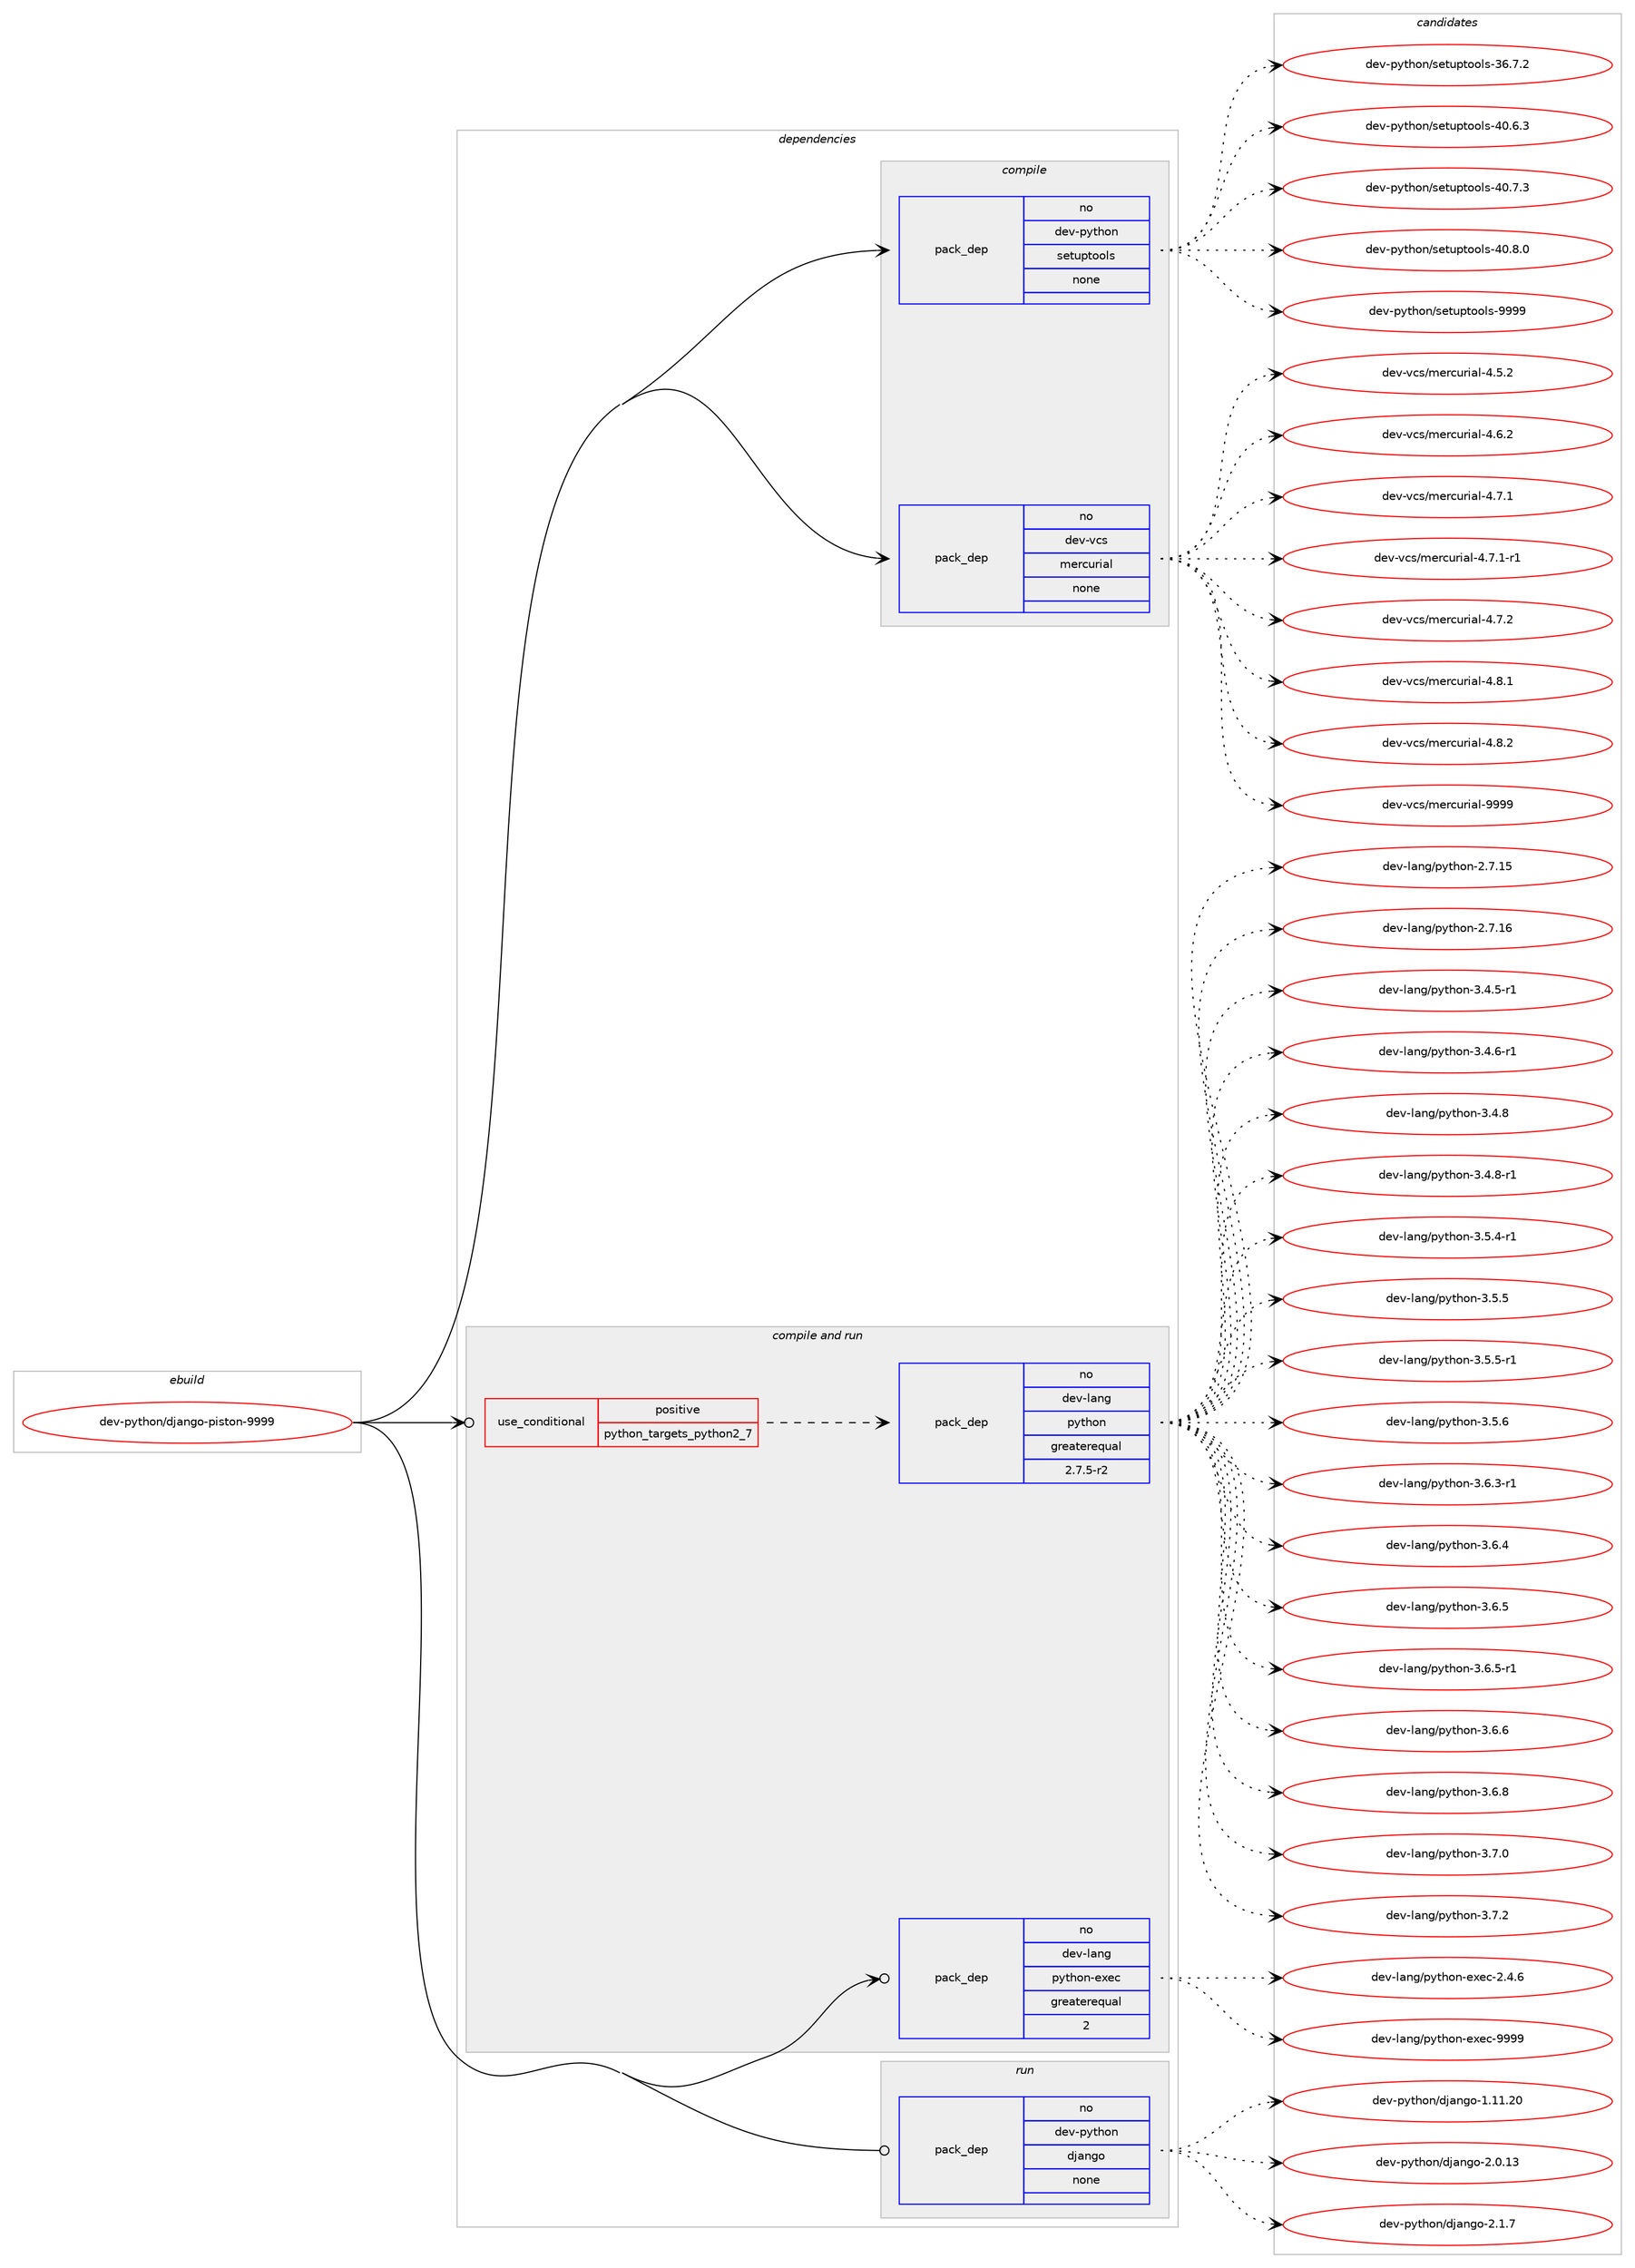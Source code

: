 digraph prolog {

# *************
# Graph options
# *************

newrank=true;
concentrate=true;
compound=true;
graph [rankdir=LR,fontname=Helvetica,fontsize=10,ranksep=1.5];#, ranksep=2.5, nodesep=0.2];
edge  [arrowhead=vee];
node  [fontname=Helvetica,fontsize=10];

# **********
# The ebuild
# **********

subgraph cluster_leftcol {
color=gray;
rank=same;
label=<<i>ebuild</i>>;
id [label="dev-python/django-piston-9999", color=red, width=4, href="../dev-python/django-piston-9999.svg"];
}

# ****************
# The dependencies
# ****************

subgraph cluster_midcol {
color=gray;
label=<<i>dependencies</i>>;
subgraph cluster_compile {
fillcolor="#eeeeee";
style=filled;
label=<<i>compile</i>>;
subgraph pack1009731 {
dependency1406396 [label=<<TABLE BORDER="0" CELLBORDER="1" CELLSPACING="0" CELLPADDING="4" WIDTH="220"><TR><TD ROWSPAN="6" CELLPADDING="30">pack_dep</TD></TR><TR><TD WIDTH="110">no</TD></TR><TR><TD>dev-python</TD></TR><TR><TD>setuptools</TD></TR><TR><TD>none</TD></TR><TR><TD></TD></TR></TABLE>>, shape=none, color=blue];
}
id:e -> dependency1406396:w [weight=20,style="solid",arrowhead="vee"];
subgraph pack1009732 {
dependency1406397 [label=<<TABLE BORDER="0" CELLBORDER="1" CELLSPACING="0" CELLPADDING="4" WIDTH="220"><TR><TD ROWSPAN="6" CELLPADDING="30">pack_dep</TD></TR><TR><TD WIDTH="110">no</TD></TR><TR><TD>dev-vcs</TD></TR><TR><TD>mercurial</TD></TR><TR><TD>none</TD></TR><TR><TD></TD></TR></TABLE>>, shape=none, color=blue];
}
id:e -> dependency1406397:w [weight=20,style="solid",arrowhead="vee"];
}
subgraph cluster_compileandrun {
fillcolor="#eeeeee";
style=filled;
label=<<i>compile and run</i>>;
subgraph cond373409 {
dependency1406398 [label=<<TABLE BORDER="0" CELLBORDER="1" CELLSPACING="0" CELLPADDING="4"><TR><TD ROWSPAN="3" CELLPADDING="10">use_conditional</TD></TR><TR><TD>positive</TD></TR><TR><TD>python_targets_python2_7</TD></TR></TABLE>>, shape=none, color=red];
subgraph pack1009733 {
dependency1406399 [label=<<TABLE BORDER="0" CELLBORDER="1" CELLSPACING="0" CELLPADDING="4" WIDTH="220"><TR><TD ROWSPAN="6" CELLPADDING="30">pack_dep</TD></TR><TR><TD WIDTH="110">no</TD></TR><TR><TD>dev-lang</TD></TR><TR><TD>python</TD></TR><TR><TD>greaterequal</TD></TR><TR><TD>2.7.5-r2</TD></TR></TABLE>>, shape=none, color=blue];
}
dependency1406398:e -> dependency1406399:w [weight=20,style="dashed",arrowhead="vee"];
}
id:e -> dependency1406398:w [weight=20,style="solid",arrowhead="odotvee"];
subgraph pack1009734 {
dependency1406400 [label=<<TABLE BORDER="0" CELLBORDER="1" CELLSPACING="0" CELLPADDING="4" WIDTH="220"><TR><TD ROWSPAN="6" CELLPADDING="30">pack_dep</TD></TR><TR><TD WIDTH="110">no</TD></TR><TR><TD>dev-lang</TD></TR><TR><TD>python-exec</TD></TR><TR><TD>greaterequal</TD></TR><TR><TD>2</TD></TR></TABLE>>, shape=none, color=blue];
}
id:e -> dependency1406400:w [weight=20,style="solid",arrowhead="odotvee"];
}
subgraph cluster_run {
fillcolor="#eeeeee";
style=filled;
label=<<i>run</i>>;
subgraph pack1009735 {
dependency1406401 [label=<<TABLE BORDER="0" CELLBORDER="1" CELLSPACING="0" CELLPADDING="4" WIDTH="220"><TR><TD ROWSPAN="6" CELLPADDING="30">pack_dep</TD></TR><TR><TD WIDTH="110">no</TD></TR><TR><TD>dev-python</TD></TR><TR><TD>django</TD></TR><TR><TD>none</TD></TR><TR><TD></TD></TR></TABLE>>, shape=none, color=blue];
}
id:e -> dependency1406401:w [weight=20,style="solid",arrowhead="odot"];
}
}

# **************
# The candidates
# **************

subgraph cluster_choices {
rank=same;
color=gray;
label=<<i>candidates</i>>;

subgraph choice1009731 {
color=black;
nodesep=1;
choice100101118451121211161041111104711510111611711211611111110811545515446554650 [label="dev-python/setuptools-36.7.2", color=red, width=4,href="../dev-python/setuptools-36.7.2.svg"];
choice100101118451121211161041111104711510111611711211611111110811545524846544651 [label="dev-python/setuptools-40.6.3", color=red, width=4,href="../dev-python/setuptools-40.6.3.svg"];
choice100101118451121211161041111104711510111611711211611111110811545524846554651 [label="dev-python/setuptools-40.7.3", color=red, width=4,href="../dev-python/setuptools-40.7.3.svg"];
choice100101118451121211161041111104711510111611711211611111110811545524846564648 [label="dev-python/setuptools-40.8.0", color=red, width=4,href="../dev-python/setuptools-40.8.0.svg"];
choice10010111845112121116104111110471151011161171121161111111081154557575757 [label="dev-python/setuptools-9999", color=red, width=4,href="../dev-python/setuptools-9999.svg"];
dependency1406396:e -> choice100101118451121211161041111104711510111611711211611111110811545515446554650:w [style=dotted,weight="100"];
dependency1406396:e -> choice100101118451121211161041111104711510111611711211611111110811545524846544651:w [style=dotted,weight="100"];
dependency1406396:e -> choice100101118451121211161041111104711510111611711211611111110811545524846554651:w [style=dotted,weight="100"];
dependency1406396:e -> choice100101118451121211161041111104711510111611711211611111110811545524846564648:w [style=dotted,weight="100"];
dependency1406396:e -> choice10010111845112121116104111110471151011161171121161111111081154557575757:w [style=dotted,weight="100"];
}
subgraph choice1009732 {
color=black;
nodesep=1;
choice1001011184511899115471091011149911711410597108455246534650 [label="dev-vcs/mercurial-4.5.2", color=red, width=4,href="../dev-vcs/mercurial-4.5.2.svg"];
choice1001011184511899115471091011149911711410597108455246544650 [label="dev-vcs/mercurial-4.6.2", color=red, width=4,href="../dev-vcs/mercurial-4.6.2.svg"];
choice1001011184511899115471091011149911711410597108455246554649 [label="dev-vcs/mercurial-4.7.1", color=red, width=4,href="../dev-vcs/mercurial-4.7.1.svg"];
choice10010111845118991154710910111499117114105971084552465546494511449 [label="dev-vcs/mercurial-4.7.1-r1", color=red, width=4,href="../dev-vcs/mercurial-4.7.1-r1.svg"];
choice1001011184511899115471091011149911711410597108455246554650 [label="dev-vcs/mercurial-4.7.2", color=red, width=4,href="../dev-vcs/mercurial-4.7.2.svg"];
choice1001011184511899115471091011149911711410597108455246564649 [label="dev-vcs/mercurial-4.8.1", color=red, width=4,href="../dev-vcs/mercurial-4.8.1.svg"];
choice1001011184511899115471091011149911711410597108455246564650 [label="dev-vcs/mercurial-4.8.2", color=red, width=4,href="../dev-vcs/mercurial-4.8.2.svg"];
choice10010111845118991154710910111499117114105971084557575757 [label="dev-vcs/mercurial-9999", color=red, width=4,href="../dev-vcs/mercurial-9999.svg"];
dependency1406397:e -> choice1001011184511899115471091011149911711410597108455246534650:w [style=dotted,weight="100"];
dependency1406397:e -> choice1001011184511899115471091011149911711410597108455246544650:w [style=dotted,weight="100"];
dependency1406397:e -> choice1001011184511899115471091011149911711410597108455246554649:w [style=dotted,weight="100"];
dependency1406397:e -> choice10010111845118991154710910111499117114105971084552465546494511449:w [style=dotted,weight="100"];
dependency1406397:e -> choice1001011184511899115471091011149911711410597108455246554650:w [style=dotted,weight="100"];
dependency1406397:e -> choice1001011184511899115471091011149911711410597108455246564649:w [style=dotted,weight="100"];
dependency1406397:e -> choice1001011184511899115471091011149911711410597108455246564650:w [style=dotted,weight="100"];
dependency1406397:e -> choice10010111845118991154710910111499117114105971084557575757:w [style=dotted,weight="100"];
}
subgraph choice1009733 {
color=black;
nodesep=1;
choice10010111845108971101034711212111610411111045504655464953 [label="dev-lang/python-2.7.15", color=red, width=4,href="../dev-lang/python-2.7.15.svg"];
choice10010111845108971101034711212111610411111045504655464954 [label="dev-lang/python-2.7.16", color=red, width=4,href="../dev-lang/python-2.7.16.svg"];
choice1001011184510897110103471121211161041111104551465246534511449 [label="dev-lang/python-3.4.5-r1", color=red, width=4,href="../dev-lang/python-3.4.5-r1.svg"];
choice1001011184510897110103471121211161041111104551465246544511449 [label="dev-lang/python-3.4.6-r1", color=red, width=4,href="../dev-lang/python-3.4.6-r1.svg"];
choice100101118451089711010347112121116104111110455146524656 [label="dev-lang/python-3.4.8", color=red, width=4,href="../dev-lang/python-3.4.8.svg"];
choice1001011184510897110103471121211161041111104551465246564511449 [label="dev-lang/python-3.4.8-r1", color=red, width=4,href="../dev-lang/python-3.4.8-r1.svg"];
choice1001011184510897110103471121211161041111104551465346524511449 [label="dev-lang/python-3.5.4-r1", color=red, width=4,href="../dev-lang/python-3.5.4-r1.svg"];
choice100101118451089711010347112121116104111110455146534653 [label="dev-lang/python-3.5.5", color=red, width=4,href="../dev-lang/python-3.5.5.svg"];
choice1001011184510897110103471121211161041111104551465346534511449 [label="dev-lang/python-3.5.5-r1", color=red, width=4,href="../dev-lang/python-3.5.5-r1.svg"];
choice100101118451089711010347112121116104111110455146534654 [label="dev-lang/python-3.5.6", color=red, width=4,href="../dev-lang/python-3.5.6.svg"];
choice1001011184510897110103471121211161041111104551465446514511449 [label="dev-lang/python-3.6.3-r1", color=red, width=4,href="../dev-lang/python-3.6.3-r1.svg"];
choice100101118451089711010347112121116104111110455146544652 [label="dev-lang/python-3.6.4", color=red, width=4,href="../dev-lang/python-3.6.4.svg"];
choice100101118451089711010347112121116104111110455146544653 [label="dev-lang/python-3.6.5", color=red, width=4,href="../dev-lang/python-3.6.5.svg"];
choice1001011184510897110103471121211161041111104551465446534511449 [label="dev-lang/python-3.6.5-r1", color=red, width=4,href="../dev-lang/python-3.6.5-r1.svg"];
choice100101118451089711010347112121116104111110455146544654 [label="dev-lang/python-3.6.6", color=red, width=4,href="../dev-lang/python-3.6.6.svg"];
choice100101118451089711010347112121116104111110455146544656 [label="dev-lang/python-3.6.8", color=red, width=4,href="../dev-lang/python-3.6.8.svg"];
choice100101118451089711010347112121116104111110455146554648 [label="dev-lang/python-3.7.0", color=red, width=4,href="../dev-lang/python-3.7.0.svg"];
choice100101118451089711010347112121116104111110455146554650 [label="dev-lang/python-3.7.2", color=red, width=4,href="../dev-lang/python-3.7.2.svg"];
dependency1406399:e -> choice10010111845108971101034711212111610411111045504655464953:w [style=dotted,weight="100"];
dependency1406399:e -> choice10010111845108971101034711212111610411111045504655464954:w [style=dotted,weight="100"];
dependency1406399:e -> choice1001011184510897110103471121211161041111104551465246534511449:w [style=dotted,weight="100"];
dependency1406399:e -> choice1001011184510897110103471121211161041111104551465246544511449:w [style=dotted,weight="100"];
dependency1406399:e -> choice100101118451089711010347112121116104111110455146524656:w [style=dotted,weight="100"];
dependency1406399:e -> choice1001011184510897110103471121211161041111104551465246564511449:w [style=dotted,weight="100"];
dependency1406399:e -> choice1001011184510897110103471121211161041111104551465346524511449:w [style=dotted,weight="100"];
dependency1406399:e -> choice100101118451089711010347112121116104111110455146534653:w [style=dotted,weight="100"];
dependency1406399:e -> choice1001011184510897110103471121211161041111104551465346534511449:w [style=dotted,weight="100"];
dependency1406399:e -> choice100101118451089711010347112121116104111110455146534654:w [style=dotted,weight="100"];
dependency1406399:e -> choice1001011184510897110103471121211161041111104551465446514511449:w [style=dotted,weight="100"];
dependency1406399:e -> choice100101118451089711010347112121116104111110455146544652:w [style=dotted,weight="100"];
dependency1406399:e -> choice100101118451089711010347112121116104111110455146544653:w [style=dotted,weight="100"];
dependency1406399:e -> choice1001011184510897110103471121211161041111104551465446534511449:w [style=dotted,weight="100"];
dependency1406399:e -> choice100101118451089711010347112121116104111110455146544654:w [style=dotted,weight="100"];
dependency1406399:e -> choice100101118451089711010347112121116104111110455146544656:w [style=dotted,weight="100"];
dependency1406399:e -> choice100101118451089711010347112121116104111110455146554648:w [style=dotted,weight="100"];
dependency1406399:e -> choice100101118451089711010347112121116104111110455146554650:w [style=dotted,weight="100"];
}
subgraph choice1009734 {
color=black;
nodesep=1;
choice1001011184510897110103471121211161041111104510112010199455046524654 [label="dev-lang/python-exec-2.4.6", color=red, width=4,href="../dev-lang/python-exec-2.4.6.svg"];
choice10010111845108971101034711212111610411111045101120101994557575757 [label="dev-lang/python-exec-9999", color=red, width=4,href="../dev-lang/python-exec-9999.svg"];
dependency1406400:e -> choice1001011184510897110103471121211161041111104510112010199455046524654:w [style=dotted,weight="100"];
dependency1406400:e -> choice10010111845108971101034711212111610411111045101120101994557575757:w [style=dotted,weight="100"];
}
subgraph choice1009735 {
color=black;
nodesep=1;
choice1001011184511212111610411111047100106971101031114549464949465048 [label="dev-python/django-1.11.20", color=red, width=4,href="../dev-python/django-1.11.20.svg"];
choice10010111845112121116104111110471001069711010311145504648464951 [label="dev-python/django-2.0.13", color=red, width=4,href="../dev-python/django-2.0.13.svg"];
choice100101118451121211161041111104710010697110103111455046494655 [label="dev-python/django-2.1.7", color=red, width=4,href="../dev-python/django-2.1.7.svg"];
dependency1406401:e -> choice1001011184511212111610411111047100106971101031114549464949465048:w [style=dotted,weight="100"];
dependency1406401:e -> choice10010111845112121116104111110471001069711010311145504648464951:w [style=dotted,weight="100"];
dependency1406401:e -> choice100101118451121211161041111104710010697110103111455046494655:w [style=dotted,weight="100"];
}
}

}

